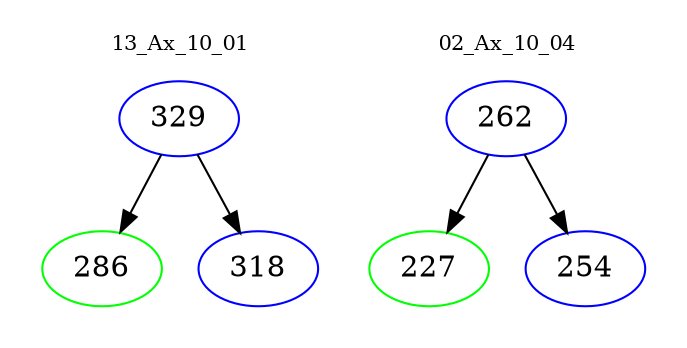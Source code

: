 digraph{
subgraph cluster_0 {
color = white
label = "13_Ax_10_01";
fontsize=10;
T0_329 [label="329", color="blue"]
T0_329 -> T0_286 [color="black"]
T0_286 [label="286", color="green"]
T0_329 -> T0_318 [color="black"]
T0_318 [label="318", color="blue"]
}
subgraph cluster_1 {
color = white
label = "02_Ax_10_04";
fontsize=10;
T1_262 [label="262", color="blue"]
T1_262 -> T1_227 [color="black"]
T1_227 [label="227", color="green"]
T1_262 -> T1_254 [color="black"]
T1_254 [label="254", color="blue"]
}
}
